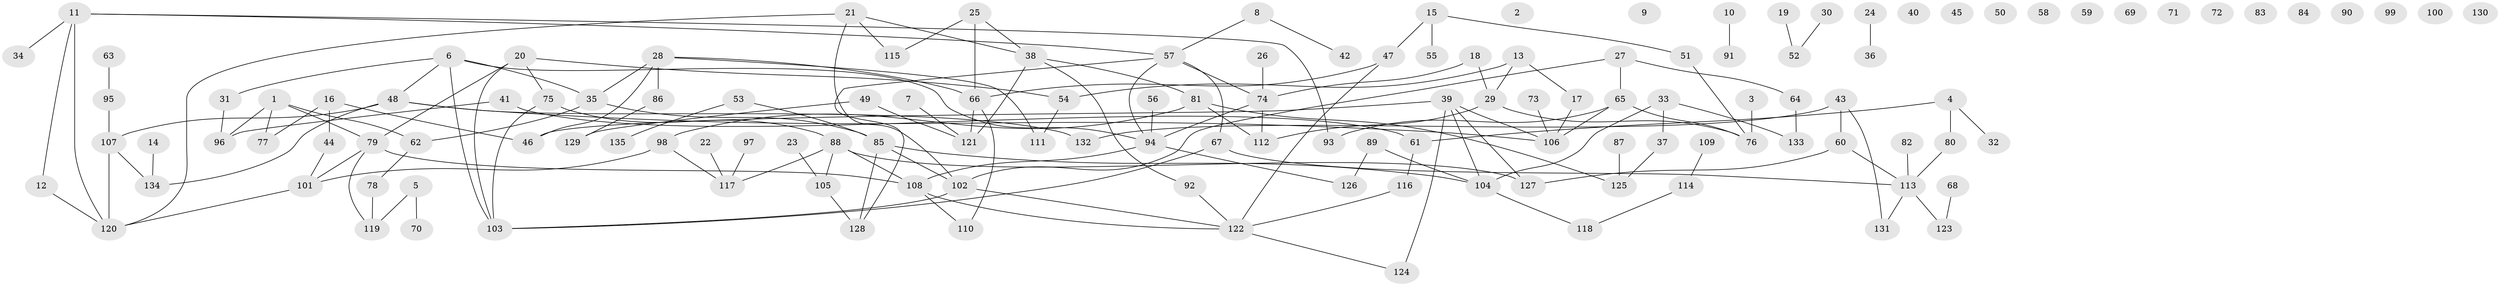 // coarse degree distribution, {3: 0.28125, 4: 0.140625, 6: 0.0625, 1: 0.203125, 2: 0.109375, 7: 0.0625, 5: 0.140625}
// Generated by graph-tools (version 1.1) at 2025/35/03/04/25 23:35:47]
// undirected, 135 vertices, 164 edges
graph export_dot {
  node [color=gray90,style=filled];
  1;
  2;
  3;
  4;
  5;
  6;
  7;
  8;
  9;
  10;
  11;
  12;
  13;
  14;
  15;
  16;
  17;
  18;
  19;
  20;
  21;
  22;
  23;
  24;
  25;
  26;
  27;
  28;
  29;
  30;
  31;
  32;
  33;
  34;
  35;
  36;
  37;
  38;
  39;
  40;
  41;
  42;
  43;
  44;
  45;
  46;
  47;
  48;
  49;
  50;
  51;
  52;
  53;
  54;
  55;
  56;
  57;
  58;
  59;
  60;
  61;
  62;
  63;
  64;
  65;
  66;
  67;
  68;
  69;
  70;
  71;
  72;
  73;
  74;
  75;
  76;
  77;
  78;
  79;
  80;
  81;
  82;
  83;
  84;
  85;
  86;
  87;
  88;
  89;
  90;
  91;
  92;
  93;
  94;
  95;
  96;
  97;
  98;
  99;
  100;
  101;
  102;
  103;
  104;
  105;
  106;
  107;
  108;
  109;
  110;
  111;
  112;
  113;
  114;
  115;
  116;
  117;
  118;
  119;
  120;
  121;
  122;
  123;
  124;
  125;
  126;
  127;
  128;
  129;
  130;
  131;
  132;
  133;
  134;
  135;
  1 -- 62;
  1 -- 77;
  1 -- 79;
  1 -- 96;
  3 -- 76;
  4 -- 32;
  4 -- 61;
  4 -- 80;
  5 -- 70;
  5 -- 119;
  6 -- 31;
  6 -- 35;
  6 -- 48;
  6 -- 94;
  6 -- 103;
  7 -- 121;
  8 -- 42;
  8 -- 57;
  10 -- 91;
  11 -- 12;
  11 -- 34;
  11 -- 57;
  11 -- 93;
  11 -- 120;
  12 -- 120;
  13 -- 17;
  13 -- 29;
  13 -- 54;
  14 -- 134;
  15 -- 47;
  15 -- 51;
  15 -- 55;
  16 -- 44;
  16 -- 46;
  16 -- 77;
  17 -- 106;
  18 -- 29;
  18 -- 74;
  19 -- 52;
  20 -- 54;
  20 -- 75;
  20 -- 79;
  20 -- 103;
  21 -- 38;
  21 -- 102;
  21 -- 115;
  21 -- 120;
  22 -- 117;
  23 -- 105;
  24 -- 36;
  25 -- 38;
  25 -- 66;
  25 -- 115;
  26 -- 74;
  27 -- 64;
  27 -- 65;
  27 -- 102;
  28 -- 35;
  28 -- 46;
  28 -- 66;
  28 -- 86;
  28 -- 111;
  29 -- 76;
  29 -- 112;
  30 -- 52;
  31 -- 96;
  33 -- 37;
  33 -- 104;
  33 -- 133;
  35 -- 62;
  35 -- 85;
  37 -- 125;
  38 -- 81;
  38 -- 92;
  38 -- 121;
  39 -- 46;
  39 -- 104;
  39 -- 106;
  39 -- 124;
  39 -- 127;
  41 -- 61;
  41 -- 96;
  43 -- 60;
  43 -- 131;
  43 -- 132;
  44 -- 101;
  47 -- 66;
  47 -- 122;
  48 -- 106;
  48 -- 107;
  48 -- 132;
  48 -- 134;
  49 -- 121;
  49 -- 129;
  51 -- 76;
  53 -- 85;
  53 -- 135;
  54 -- 111;
  56 -- 94;
  57 -- 67;
  57 -- 74;
  57 -- 94;
  57 -- 128;
  60 -- 113;
  60 -- 127;
  61 -- 116;
  62 -- 78;
  63 -- 95;
  64 -- 133;
  65 -- 76;
  65 -- 93;
  65 -- 106;
  66 -- 110;
  66 -- 121;
  67 -- 103;
  67 -- 113;
  68 -- 123;
  73 -- 106;
  74 -- 94;
  74 -- 112;
  75 -- 88;
  75 -- 103;
  78 -- 119;
  79 -- 101;
  79 -- 108;
  79 -- 119;
  80 -- 113;
  81 -- 98;
  81 -- 112;
  81 -- 125;
  82 -- 113;
  85 -- 102;
  85 -- 104;
  85 -- 128;
  86 -- 129;
  87 -- 125;
  88 -- 105;
  88 -- 108;
  88 -- 117;
  88 -- 127;
  89 -- 104;
  89 -- 126;
  92 -- 122;
  94 -- 108;
  94 -- 126;
  95 -- 107;
  97 -- 117;
  98 -- 101;
  98 -- 117;
  101 -- 120;
  102 -- 103;
  102 -- 122;
  104 -- 118;
  105 -- 128;
  107 -- 120;
  107 -- 134;
  108 -- 110;
  108 -- 122;
  109 -- 114;
  113 -- 123;
  113 -- 131;
  114 -- 118;
  116 -- 122;
  122 -- 124;
}
